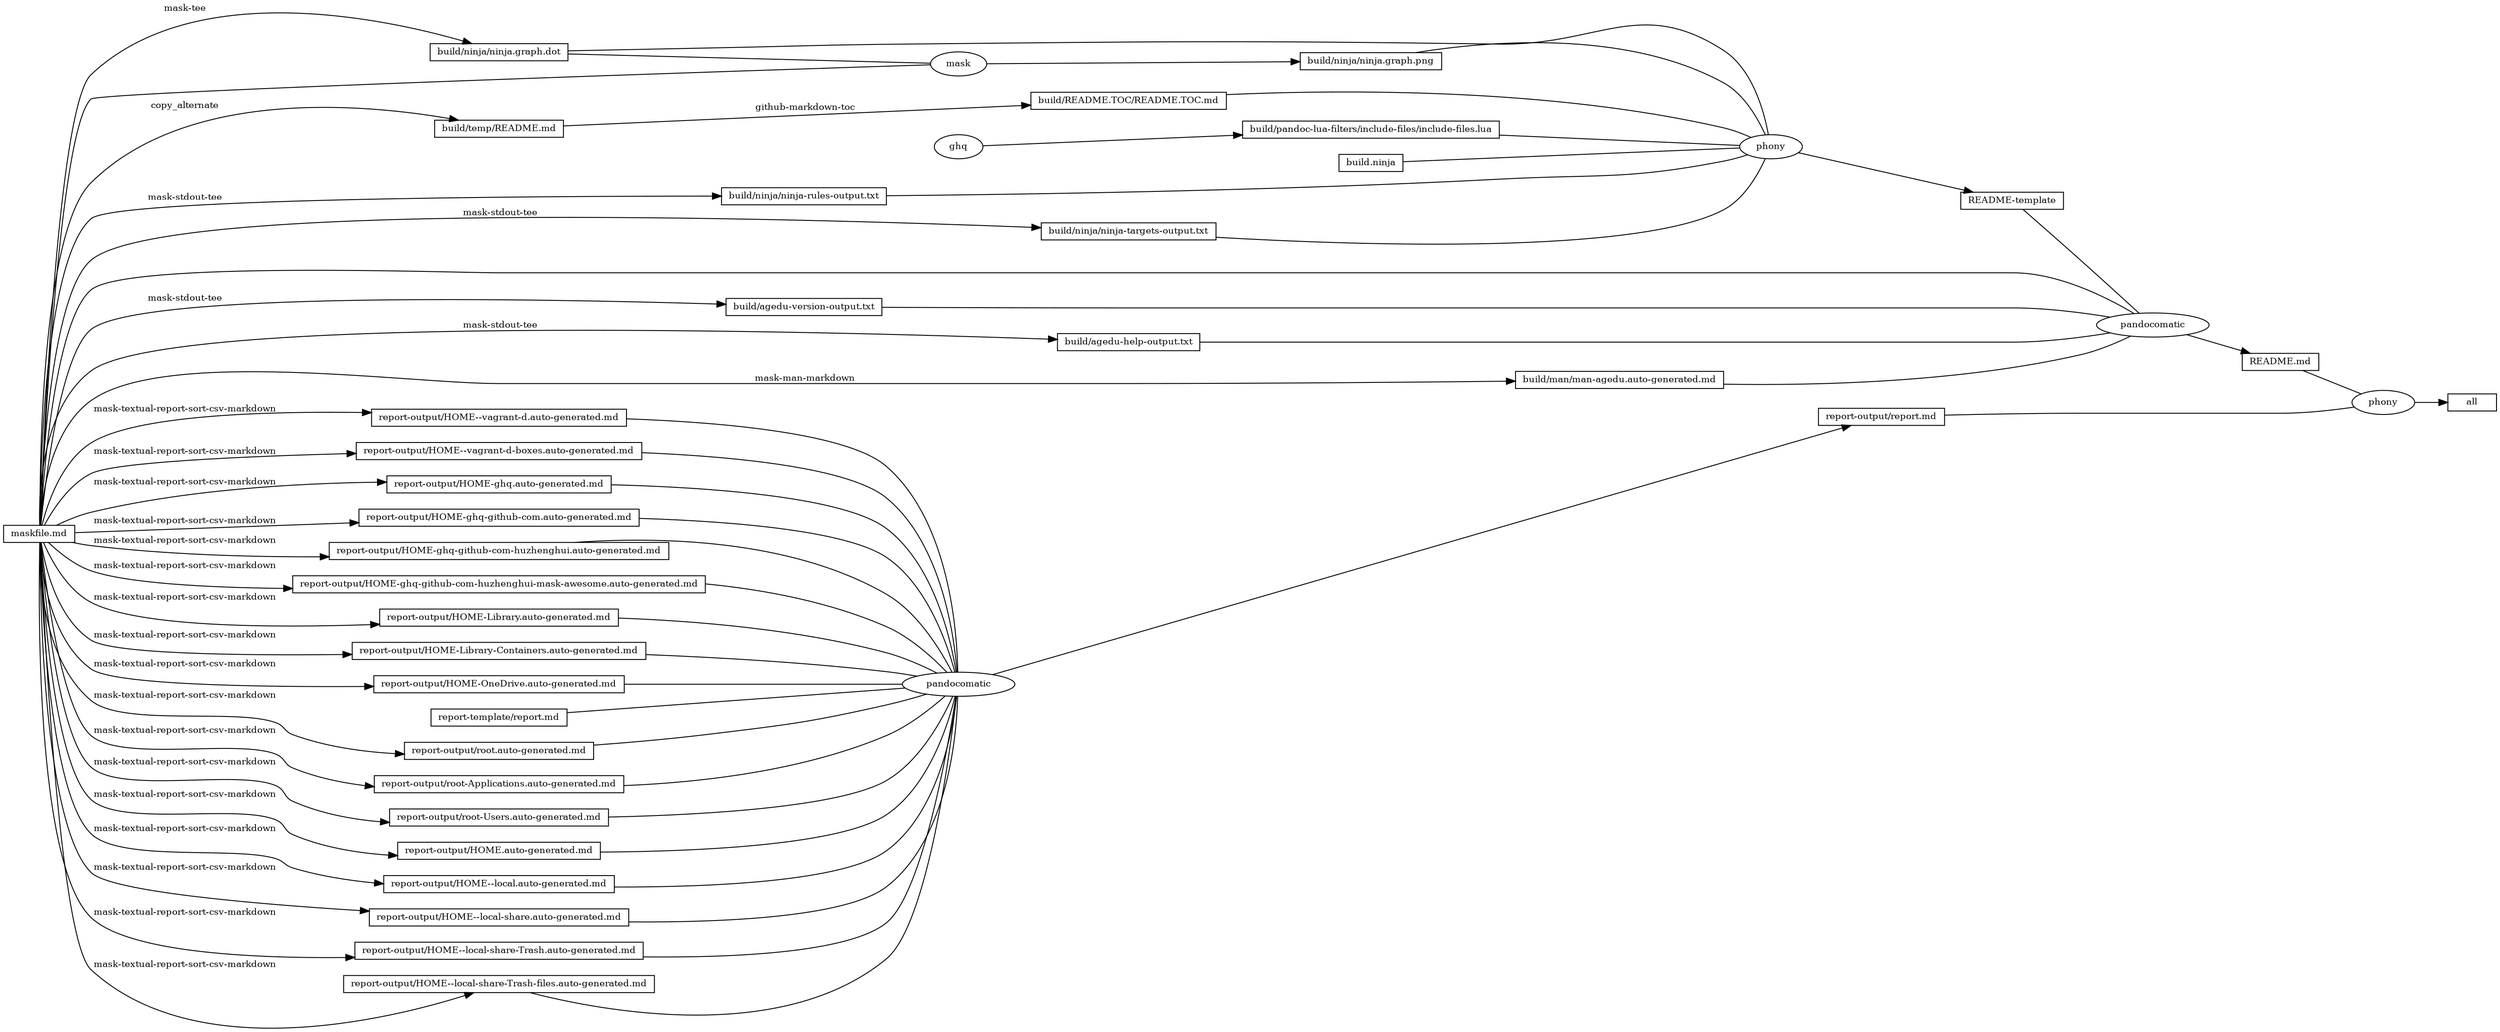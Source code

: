 digraph ninja {
rankdir="LR"
node [fontsize=10, shape=box, height=0.25]
edge [fontsize=10]
"0x7fb079d06930" [label="all"]
"0x7fb079d068c0" [label="phony", shape=ellipse]
"0x7fb079d068c0" -> "0x7fb079d06930"
"0x7fb079d06990" -> "0x7fb079d068c0" [arrowhead=none]
"0x7fb079d06a50" -> "0x7fb079d068c0" [arrowhead=none]
"0x7fb079d06990" [label="README.md"]
"0x7fb079d0a9d0" [label="pandocomatic", shape=ellipse]
"0x7fb079d0a9d0" -> "0x7fb079d06990"
"0x7fb079d06f10" -> "0x7fb079d0a9d0" [arrowhead=none]
"0x7fb079d0a150" -> "0x7fb079d0a9d0" [arrowhead=none]
"0x7fb079d0a3a0" -> "0x7fb079d0a9d0" [arrowhead=none]
"0x7fb079d0a6a0" -> "0x7fb079d0a9d0" [arrowhead=none]
"0x7fb079d0a880" -> "0x7fb079d0a9d0" [arrowhead=none]
"0x7fb079d06f10" [label="maskfile.md"]
"0x7fb079d0a150" [label="README-template"]
"0x7fb079d0a230" [label="phony", shape=ellipse]
"0x7fb079d0a230" -> "0x7fb079d0a150"
"0x7fb079d09570" -> "0x7fb079d0a230" [arrowhead=none]
"0x7fb079d0a520" -> "0x7fb079d0a230" [arrowhead=none]
"0x7fb079d09740" -> "0x7fb079d0a230" [arrowhead=none]
"0x7fb079d099f0" -> "0x7fb079d0a230" [arrowhead=none]
"0x7fb079d09bb0" -> "0x7fb079d0a230" [arrowhead=none]
"0x7fb079d09e10" -> "0x7fb079d0a230" [arrowhead=none]
"0x7fb079d0a0f0" -> "0x7fb079d0a230" [arrowhead=none]
"0x7fb079d09570" [label="build/pandoc-lua-filters/include-files/include-files.lua"]
"0x7fb079d09500" [label="ghq", shape=ellipse]
"0x7fb079d09500" -> "0x7fb079d09570"
"0x7fb079d0a520" [label="build.ninja"]
"0x7fb079d09740" [label="build/ninja/ninja-rules-output.txt"]
"0x7fb079d06f10" -> "0x7fb079d09740" [label=" mask-stdout-tee"]
"0x7fb079d099f0" [label="build/ninja/ninja-targets-output.txt"]
"0x7fb079d06f10" -> "0x7fb079d099f0" [label=" mask-stdout-tee"]
"0x7fb079d09bb0" [label="build/ninja/ninja.graph.dot"]
"0x7fb079d06f10" -> "0x7fb079d09bb0" [label=" mask-tee"]
"0x7fb079d09e10" [label="build/ninja/ninja.graph.png"]
"0x7fb079d09da0" [label="mask", shape=ellipse]
"0x7fb079d09da0" -> "0x7fb079d09e10"
"0x7fb079d06f10" -> "0x7fb079d09da0" [arrowhead=none]
"0x7fb079d09bb0" -> "0x7fb079d09da0" [arrowhead=none]
"0x7fb079d0a0f0" [label="build/README.TOC/README.TOC.md"]
"0x7fb079d09fa0" -> "0x7fb079d0a0f0" [label=" github-markdown-toc"]
"0x7fb079d09fa0" [label="build/temp/README.md"]
"0x7fb079d06f10" -> "0x7fb079d09fa0" [label=" copy_alternate"]
"0x7fb079d0a3a0" [label="build/agedu-version-output.txt"]
"0x7fb079d06f10" -> "0x7fb079d0a3a0" [label=" mask-stdout-tee"]
"0x7fb079d0a6a0" [label="build/agedu-help-output.txt"]
"0x7fb079d06f10" -> "0x7fb079d0a6a0" [label=" mask-stdout-tee"]
"0x7fb079d0a880" [label="build/man/man-agedu.auto-generated.md"]
"0x7fb079d06f10" -> "0x7fb079d0a880" [label=" mask-man-markdown"]
"0x7fb079d06a50" [label="report-output/report.md"]
"0x7fb079d08000" [label="pandocomatic", shape=ellipse]
"0x7fb079d08000" -> "0x7fb079d06a50"
"0x7fb079d09210" -> "0x7fb079d08000" [arrowhead=none]
"0x7fb079d06e50" -> "0x7fb079d08000" [arrowhead=none]
"0x7fb079d07060" -> "0x7fb079d08000" [arrowhead=none]
"0x7fb079d07270" -> "0x7fb079d08000" [arrowhead=none]
"0x7fb079d07470" -> "0x7fb079d08000" [arrowhead=none]
"0x7fb079d07660" -> "0x7fb079d08000" [arrowhead=none]
"0x7fb079d078e0" -> "0x7fb079d08000" [arrowhead=none]
"0x7fb079d07af0" -> "0x7fb079d08000" [arrowhead=none]
"0x7fb079d07d70" -> "0x7fb079d08000" [arrowhead=none]
"0x7fb079d07f40" -> "0x7fb079d08000" [arrowhead=none]
"0x7fb079d080f0" -> "0x7fb079d08000" [arrowhead=none]
"0x7fb079d082c0" -> "0x7fb079d08000" [arrowhead=none]
"0x7fb079d08570" -> "0x7fb079d08000" [arrowhead=none]
"0x7fb079d087b0" -> "0x7fb079d08000" [arrowhead=none]
"0x7fb079d089c0" -> "0x7fb079d08000" [arrowhead=none]
"0x7fb079d08b30" -> "0x7fb079d08000" [arrowhead=none]
"0x7fb079d08eb0" -> "0x7fb079d08000" [arrowhead=none]
"0x7fb079d08fc0" -> "0x7fb079d08000" [arrowhead=none]
"0x7fb079d09210" [label="report-template/report.md"]
"0x7fb079d06e50" [label="report-output/root.auto-generated.md"]
"0x7fb079d06f10" -> "0x7fb079d06e50" [label=" mask-textual-report-sort-csv-markdown"]
"0x7fb079d07060" [label="report-output/root-Applications.auto-generated.md"]
"0x7fb079d06f10" -> "0x7fb079d07060" [label=" mask-textual-report-sort-csv-markdown"]
"0x7fb079d07270" [label="report-output/root-Users.auto-generated.md"]
"0x7fb079d06f10" -> "0x7fb079d07270" [label=" mask-textual-report-sort-csv-markdown"]
"0x7fb079d07470" [label="report-output/HOME.auto-generated.md"]
"0x7fb079d06f10" -> "0x7fb079d07470" [label=" mask-textual-report-sort-csv-markdown"]
"0x7fb079d07660" [label="report-output/HOME--local.auto-generated.md"]
"0x7fb079d06f10" -> "0x7fb079d07660" [label=" mask-textual-report-sort-csv-markdown"]
"0x7fb079d078e0" [label="report-output/HOME--local-share.auto-generated.md"]
"0x7fb079d06f10" -> "0x7fb079d078e0" [label=" mask-textual-report-sort-csv-markdown"]
"0x7fb079d07af0" [label="report-output/HOME--local-share-Trash.auto-generated.md"]
"0x7fb079d06f10" -> "0x7fb079d07af0" [label=" mask-textual-report-sort-csv-markdown"]
"0x7fb079d07d70" [label="report-output/HOME--local-share-Trash-files.auto-generated.md"]
"0x7fb079d06f10" -> "0x7fb079d07d70" [label=" mask-textual-report-sort-csv-markdown"]
"0x7fb079d07f40" [label="report-output/HOME--vagrant-d.auto-generated.md"]
"0x7fb079d06f10" -> "0x7fb079d07f40" [label=" mask-textual-report-sort-csv-markdown"]
"0x7fb079d080f0" [label="report-output/HOME--vagrant-d-boxes.auto-generated.md"]
"0x7fb079d06f10" -> "0x7fb079d080f0" [label=" mask-textual-report-sort-csv-markdown"]
"0x7fb079d082c0" [label="report-output/HOME-ghq.auto-generated.md"]
"0x7fb079d06f10" -> "0x7fb079d082c0" [label=" mask-textual-report-sort-csv-markdown"]
"0x7fb079d08570" [label="report-output/HOME-ghq-github-com.auto-generated.md"]
"0x7fb079d06f10" -> "0x7fb079d08570" [label=" mask-textual-report-sort-csv-markdown"]
"0x7fb079d087b0" [label="report-output/HOME-ghq-github-com-huzhenghui.auto-generated.md"]
"0x7fb079d06f10" -> "0x7fb079d087b0" [label=" mask-textual-report-sort-csv-markdown"]
"0x7fb079d089c0" [label="report-output/HOME-ghq-github-com-huzhenghui-mask-awesome.auto-generated.md"]
"0x7fb079d06f10" -> "0x7fb079d089c0" [label=" mask-textual-report-sort-csv-markdown"]
"0x7fb079d08b30" [label="report-output/HOME-Library.auto-generated.md"]
"0x7fb079d06f10" -> "0x7fb079d08b30" [label=" mask-textual-report-sort-csv-markdown"]
"0x7fb079d08eb0" [label="report-output/HOME-Library-Containers.auto-generated.md"]
"0x7fb079d06f10" -> "0x7fb079d08eb0" [label=" mask-textual-report-sort-csv-markdown"]
"0x7fb079d08fc0" [label="report-output/HOME-OneDrive.auto-generated.md"]
"0x7fb079d06f10" -> "0x7fb079d08fc0" [label=" mask-textual-report-sort-csv-markdown"]
}
